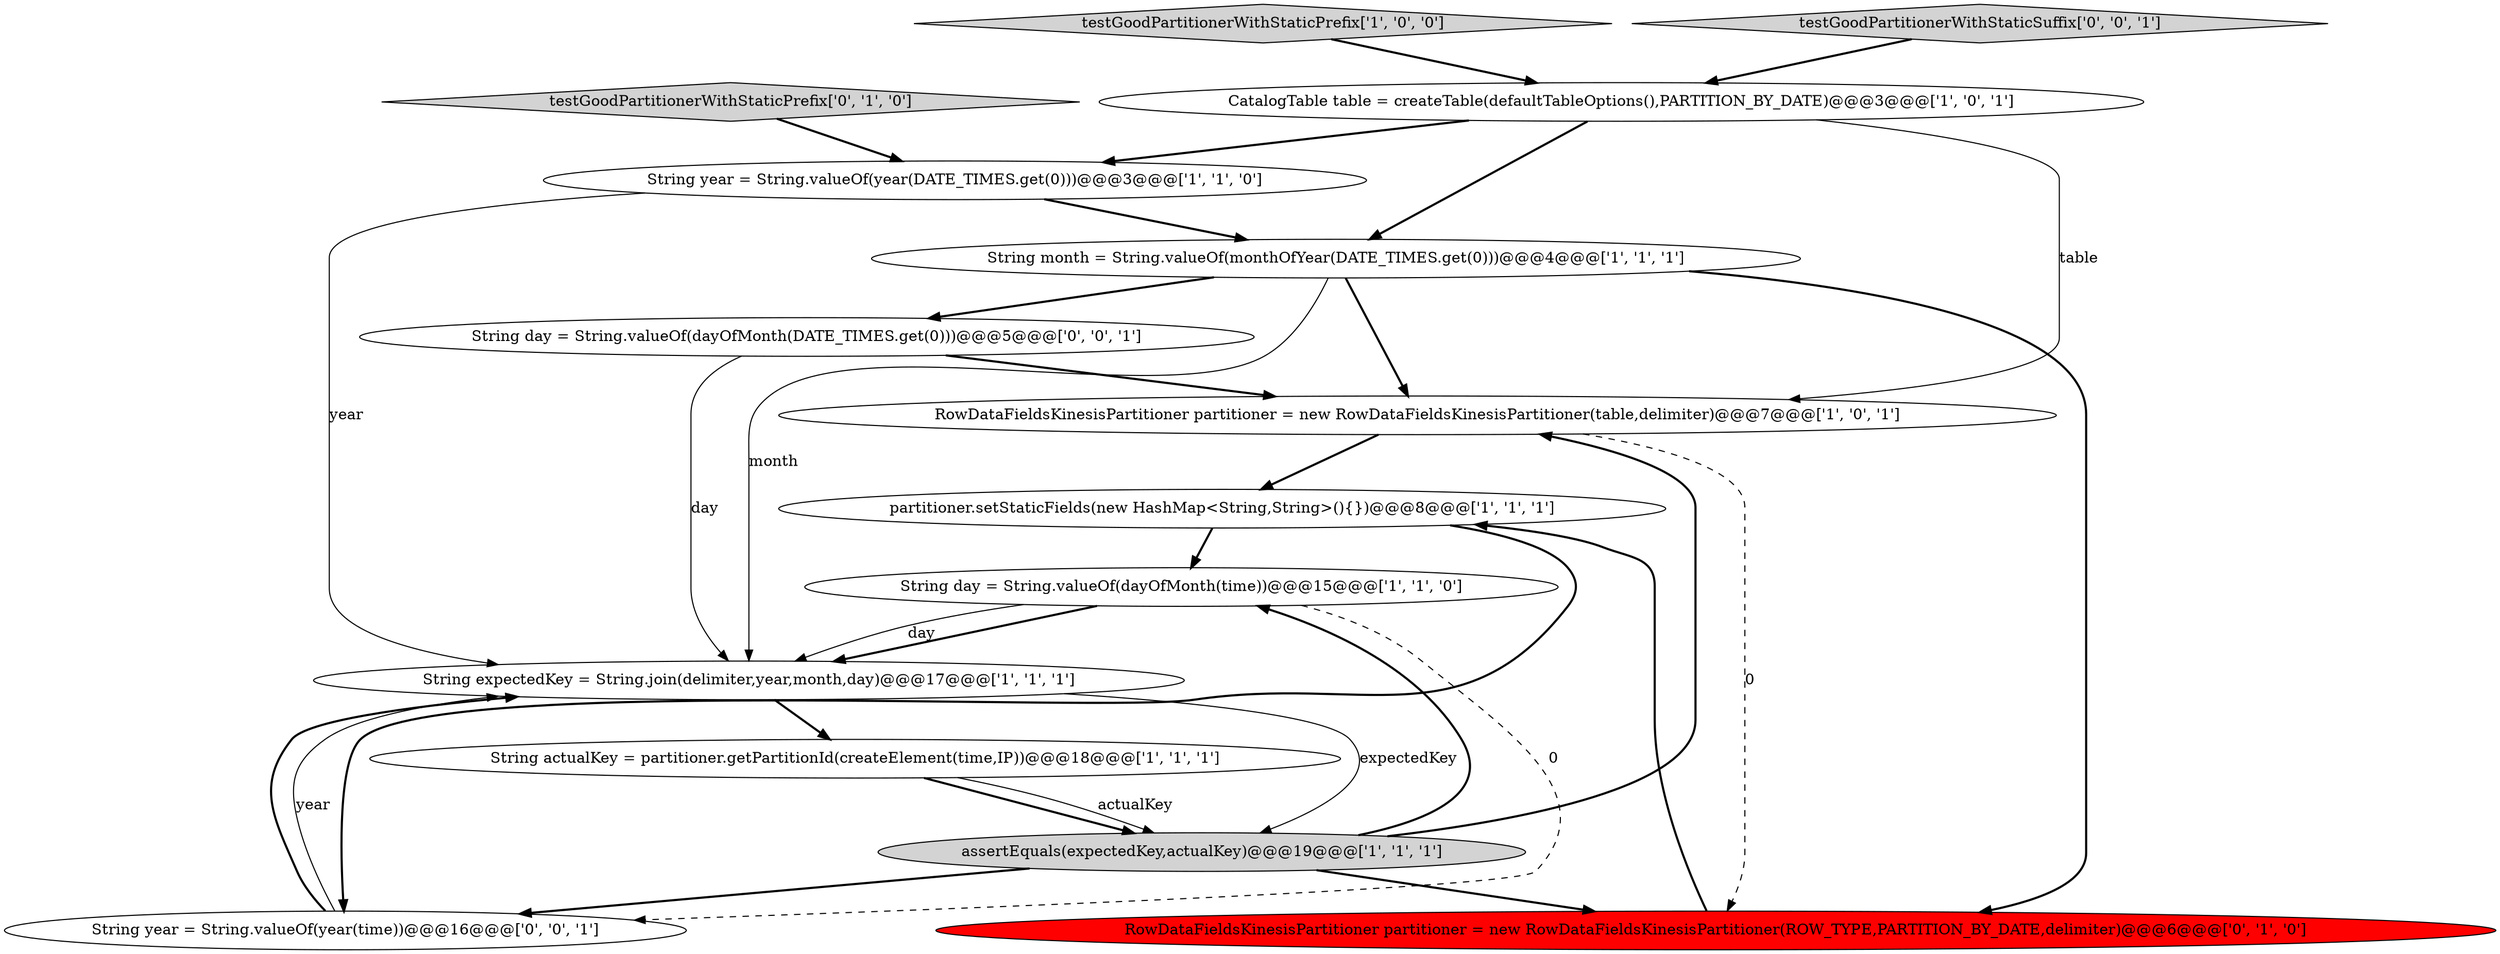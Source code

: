 digraph {
6 [style = filled, label = "CatalogTable table = createTable(defaultTableOptions(),PARTITION_BY_DATE)@@@3@@@['1', '0', '1']", fillcolor = white, shape = ellipse image = "AAA0AAABBB1BBB"];
2 [style = filled, label = "String actualKey = partitioner.getPartitionId(createElement(time,IP))@@@18@@@['1', '1', '1']", fillcolor = white, shape = ellipse image = "AAA0AAABBB1BBB"];
9 [style = filled, label = "RowDataFieldsKinesisPartitioner partitioner = new RowDataFieldsKinesisPartitioner(table,delimiter)@@@7@@@['1', '0', '1']", fillcolor = white, shape = ellipse image = "AAA0AAABBB1BBB"];
1 [style = filled, label = "assertEquals(expectedKey,actualKey)@@@19@@@['1', '1', '1']", fillcolor = lightgray, shape = ellipse image = "AAA0AAABBB1BBB"];
3 [style = filled, label = "testGoodPartitionerWithStaticPrefix['1', '0', '0']", fillcolor = lightgray, shape = diamond image = "AAA0AAABBB1BBB"];
7 [style = filled, label = "String expectedKey = String.join(delimiter,year,month,day)@@@17@@@['1', '1', '1']", fillcolor = white, shape = ellipse image = "AAA0AAABBB1BBB"];
4 [style = filled, label = "String year = String.valueOf(year(DATE_TIMES.get(0)))@@@3@@@['1', '1', '0']", fillcolor = white, shape = ellipse image = "AAA0AAABBB1BBB"];
0 [style = filled, label = "partitioner.setStaticFields(new HashMap<String,String>(){})@@@8@@@['1', '1', '1']", fillcolor = white, shape = ellipse image = "AAA0AAABBB1BBB"];
5 [style = filled, label = "String month = String.valueOf(monthOfYear(DATE_TIMES.get(0)))@@@4@@@['1', '1', '1']", fillcolor = white, shape = ellipse image = "AAA0AAABBB1BBB"];
8 [style = filled, label = "String day = String.valueOf(dayOfMonth(time))@@@15@@@['1', '1', '0']", fillcolor = white, shape = ellipse image = "AAA0AAABBB1BBB"];
13 [style = filled, label = "String year = String.valueOf(year(time))@@@16@@@['0', '0', '1']", fillcolor = white, shape = ellipse image = "AAA0AAABBB3BBB"];
14 [style = filled, label = "testGoodPartitionerWithStaticSuffix['0', '0', '1']", fillcolor = lightgray, shape = diamond image = "AAA0AAABBB3BBB"];
11 [style = filled, label = "testGoodPartitionerWithStaticPrefix['0', '1', '0']", fillcolor = lightgray, shape = diamond image = "AAA0AAABBB2BBB"];
12 [style = filled, label = "String day = String.valueOf(dayOfMonth(DATE_TIMES.get(0)))@@@5@@@['0', '0', '1']", fillcolor = white, shape = ellipse image = "AAA0AAABBB3BBB"];
10 [style = filled, label = "RowDataFieldsKinesisPartitioner partitioner = new RowDataFieldsKinesisPartitioner(ROW_TYPE,PARTITION_BY_DATE,delimiter)@@@6@@@['0', '1', '0']", fillcolor = red, shape = ellipse image = "AAA1AAABBB2BBB"];
6->9 [style = solid, label="table"];
5->10 [style = bold, label=""];
9->10 [style = dashed, label="0"];
1->8 [style = bold, label=""];
9->0 [style = bold, label=""];
0->13 [style = bold, label=""];
5->9 [style = bold, label=""];
7->1 [style = solid, label="expectedKey"];
2->1 [style = bold, label=""];
11->4 [style = bold, label=""];
3->6 [style = bold, label=""];
2->1 [style = solid, label="actualKey"];
12->7 [style = solid, label="day"];
12->9 [style = bold, label=""];
1->13 [style = bold, label=""];
1->9 [style = bold, label=""];
8->7 [style = bold, label=""];
8->13 [style = dashed, label="0"];
13->7 [style = solid, label="year"];
6->4 [style = bold, label=""];
6->5 [style = bold, label=""];
5->7 [style = solid, label="month"];
5->12 [style = bold, label=""];
7->2 [style = bold, label=""];
13->7 [style = bold, label=""];
10->0 [style = bold, label=""];
0->8 [style = bold, label=""];
4->7 [style = solid, label="year"];
8->7 [style = solid, label="day"];
1->10 [style = bold, label=""];
4->5 [style = bold, label=""];
14->6 [style = bold, label=""];
}
